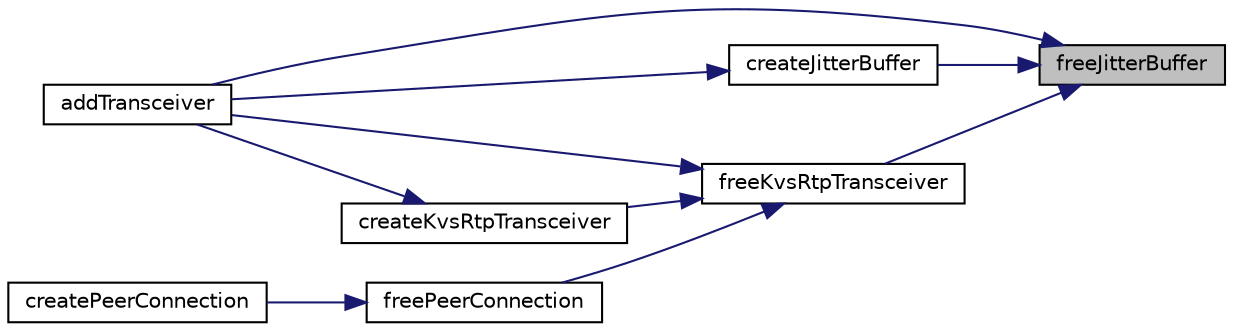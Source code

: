 digraph "freeJitterBuffer"
{
 // LATEX_PDF_SIZE
  edge [fontname="Helvetica",fontsize="10",labelfontname="Helvetica",labelfontsize="10"];
  node [fontname="Helvetica",fontsize="10",shape=record];
  rankdir="RL";
  Node1 [label="freeJitterBuffer",height=0.2,width=0.4,color="black", fillcolor="grey75", style="filled", fontcolor="black",tooltip=" "];
  Node1 -> Node2 [dir="back",color="midnightblue",fontsize="10",style="solid",fontname="Helvetica"];
  Node2 [label="addTransceiver",height=0.2,width=0.4,color="black", fillcolor="white", style="filled",URL="$group__PublicMemberFunctions.html#ga5b89dc2e301e35f30330c57bc1361dcb",tooltip="Create a new RtcRtpTransceiver and add it to the set of transceivers."];
  Node1 -> Node3 [dir="back",color="midnightblue",fontsize="10",style="solid",fontname="Helvetica"];
  Node3 [label="createJitterBuffer",height=0.2,width=0.4,color="black", fillcolor="white", style="filled",URL="$JitterBuffer_8h.html#affdac48c54f072f9b4e26d6de088cfb2",tooltip=" "];
  Node3 -> Node2 [dir="back",color="midnightblue",fontsize="10",style="solid",fontname="Helvetica"];
  Node1 -> Node4 [dir="back",color="midnightblue",fontsize="10",style="solid",fontname="Helvetica"];
  Node4 [label="freeKvsRtpTransceiver",height=0.2,width=0.4,color="black", fillcolor="white", style="filled",URL="$Rtp_8h.html#ae8c85797caf52813ba0b8ca9859b77c5",tooltip=" "];
  Node4 -> Node2 [dir="back",color="midnightblue",fontsize="10",style="solid",fontname="Helvetica"];
  Node4 -> Node5 [dir="back",color="midnightblue",fontsize="10",style="solid",fontname="Helvetica"];
  Node5 [label="createKvsRtpTransceiver",height=0.2,width=0.4,color="black", fillcolor="white", style="filled",URL="$Rtp_8h.html#afbd4b909747cdf574518ad6df03a2e76",tooltip=" "];
  Node5 -> Node2 [dir="back",color="midnightblue",fontsize="10",style="solid",fontname="Helvetica"];
  Node4 -> Node6 [dir="back",color="midnightblue",fontsize="10",style="solid",fontname="Helvetica"];
  Node6 [label="freePeerConnection",height=0.2,width=0.4,color="black", fillcolor="white", style="filled",URL="$group__PublicMemberFunctions.html#ga433b1bd125e7f221bcdad97a2a0e8949",tooltip="Free a RtcPeerConnection."];
  Node6 -> Node7 [dir="back",color="midnightblue",fontsize="10",style="solid",fontname="Helvetica"];
  Node7 [label="createPeerConnection",height=0.2,width=0.4,color="black", fillcolor="white", style="filled",URL="$group__PublicMemberFunctions.html#gada972c66438c7e7c82e1db0cfe2b2640",tooltip=" "];
}
